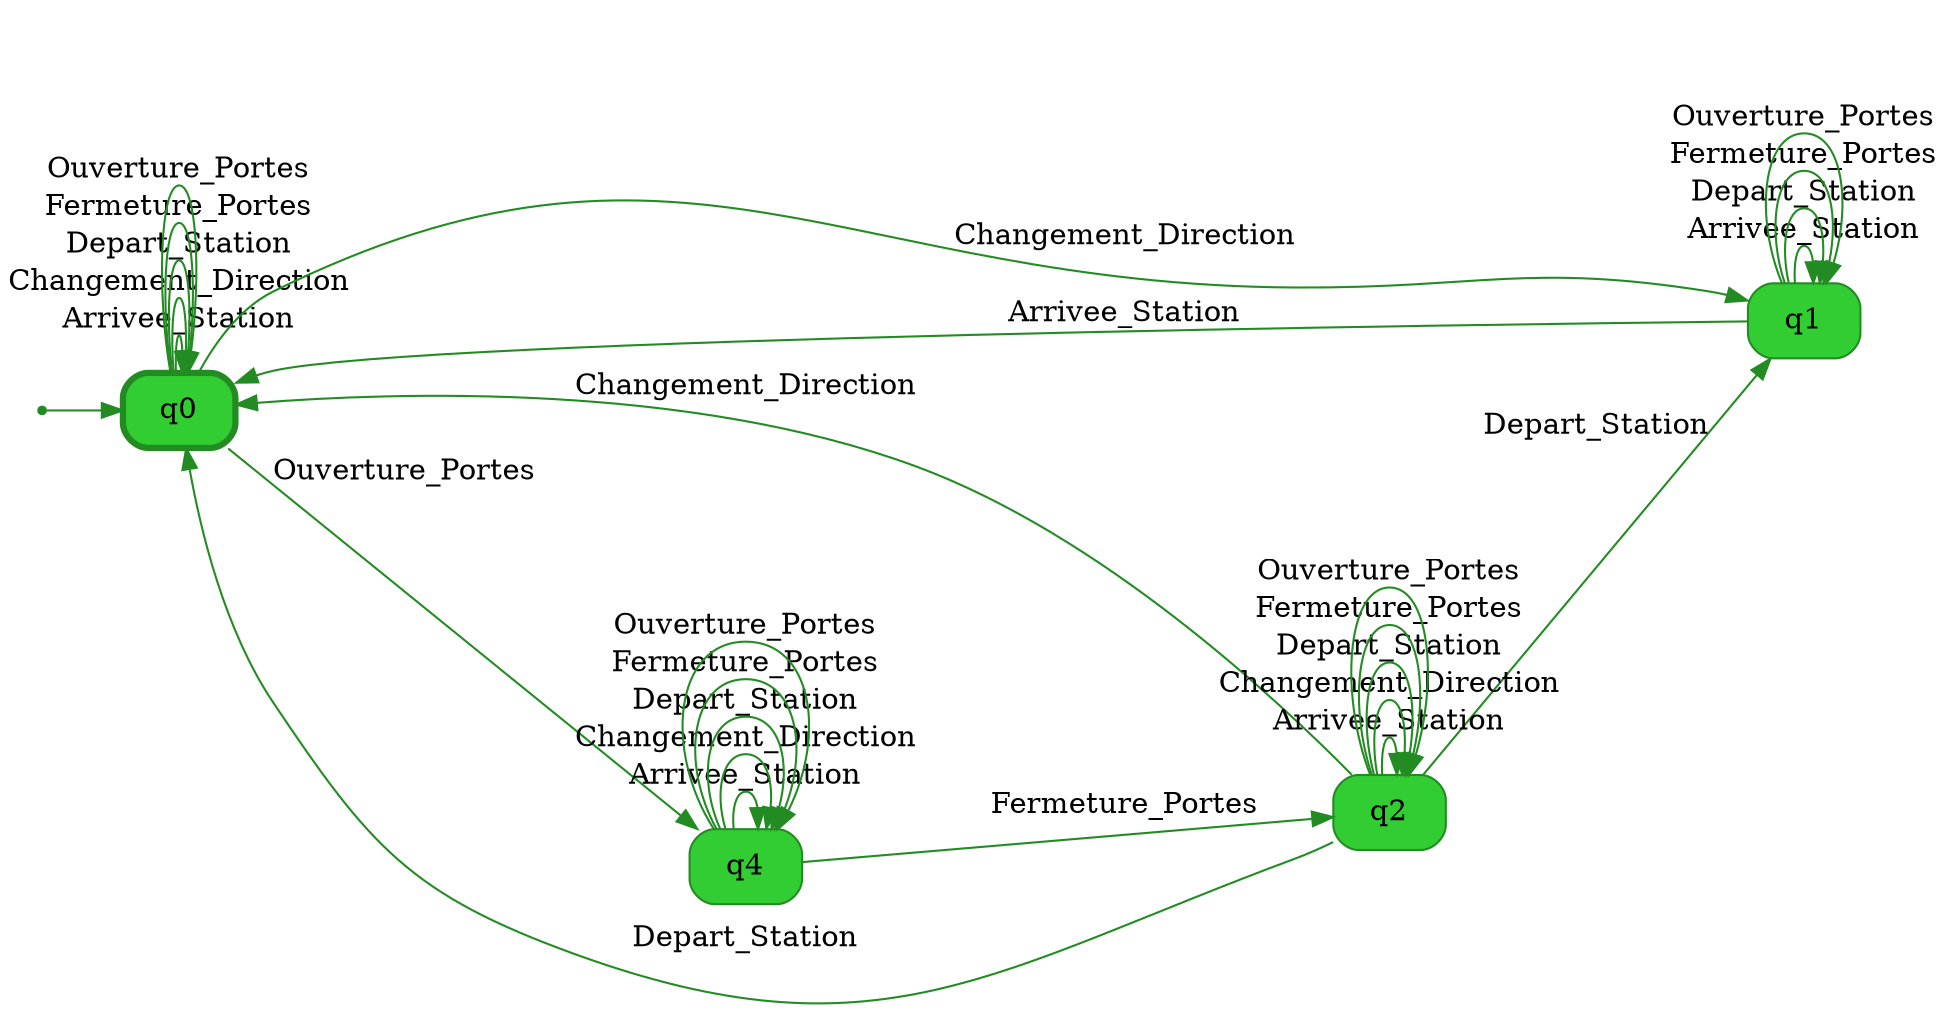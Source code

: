 digraph g {

	rankdir="LR"

	__invisible__[shape="point", color="forestgreen"]
	q0[label="q0", shape="box", style="rounded, filled", color="forestgreen", fillcolor="limegreen", penwidth=3] // Initial
	q1[label="q1", shape="box", style="rounded, filled", color="forestgreen", fillcolor="limegreen"]
	q4[label="q4", shape="box", style="rounded, filled", color="forestgreen", fillcolor="limegreen"]
	q2[label="q2", shape="box", style="rounded, filled", color="forestgreen", fillcolor="limegreen"]

	__invisible__ -> q0[color="forestgreen"]
	q0 -> q0[label="Arrivee_Station", color="forestgreen"]
	q0 -> q0[label="Changement_Direction", color="forestgreen"]
	q0 -> q0[label="Depart_Station", color="forestgreen"]
	q0 -> q0[label="Fermeture_Portes", color="forestgreen"]
	q0 -> q0[label="Ouverture_Portes", color="forestgreen"]
	q0 -> q1[label="Changement_Direction", color="forestgreen"]
	q1 -> q1[label="Arrivee_Station", color="forestgreen"]
	q1 -> q1[label="Depart_Station", color="forestgreen"]
	q1 -> q1[label="Fermeture_Portes", color="forestgreen"]
	q1 -> q1[label="Ouverture_Portes", color="forestgreen"]
	q1 -> q0[label="Arrivee_Station", color="forestgreen"]
	q0 -> q4[label="Ouverture_Portes", color="forestgreen"]
	q4 -> q4[label="Arrivee_Station", color="forestgreen"]
	q4 -> q4[label="Changement_Direction", color="forestgreen"]
	q4 -> q4[label="Depart_Station", color="forestgreen"]
	q4 -> q4[label="Fermeture_Portes", color="forestgreen"]
	q4 -> q4[label="Ouverture_Portes", color="forestgreen"]
	q4 -> q2[label="Fermeture_Portes", color="forestgreen"]
	q2 -> q2[label="Arrivee_Station", color="forestgreen"]
	q2 -> q2[label="Changement_Direction", color="forestgreen"]
	q2 -> q2[label="Depart_Station", color="forestgreen"]
	q2 -> q2[label="Fermeture_Portes", color="forestgreen"]
	q2 -> q2[label="Ouverture_Portes", color="forestgreen"]
	q2 -> q0[label="Changement_Direction", color="forestgreen"]
	q2 -> q0[label="Depart_Station", color="forestgreen"]
	q2 -> q1[label="Depart_Station", color="forestgreen"]

}
